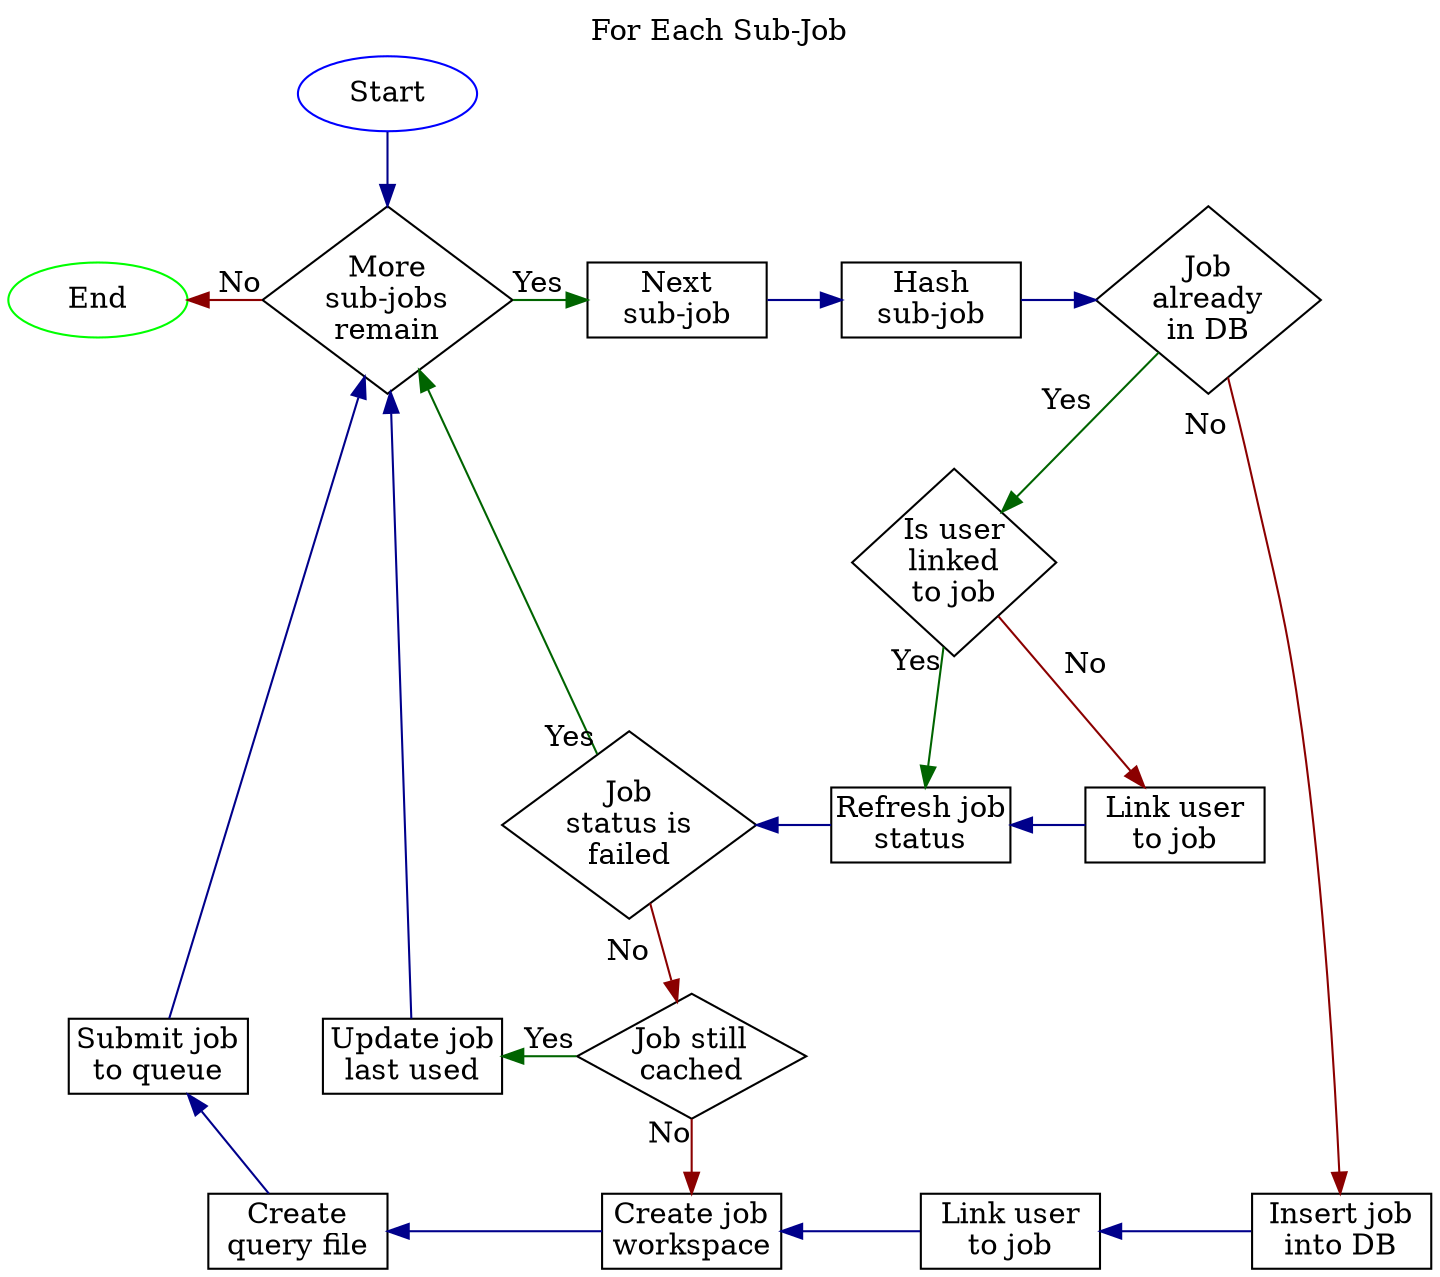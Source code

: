 digraph {
  // splines=ortho
  nodesep=0.5
  node[shape=rect, margin=0, width="1.2"]
  edge[color=darkblue]

  // Nodes
  Start           [shape=oval, color=blue]
  Remaining       [label="More\nsub-jobs\nremain", shape=diamond]
  NextJob         [label="Next\nsub-job"]
  HashJob         [label="Hash\nsub-job"]
  JobInDB         [label="Job\nalready\nin DB", shape=diamond]
  InsertJobIntoDB [label="Insert job\ninto DB"]
  CreateWorkspace [label="Create job\nworkspace"]
  CreateQueryFile [label="Create\nquery file"]
  SubmitToQueue   [label="Submit job\nto queue"]
  UpdateLastUsed  [label="Update job\nlast used"]
  StillCached     [label="Job still\ncached", shape=diamond]
  RefreshStatus   [label="Refresh job\nstatus"]
  StatusFailed    [label="Job\nstatus is\nfailed", shape=diamond]
  LinkUser1       [label="Link user\nto job"]
  LinkUser2       [label="Link user\nto job"]
  IsUserLinked    [label="Is user\nlinked\nto job", shape=diamond]
  End             [shape=oval, color=green]

  //
  // Edges
  //

  Start           -> Remaining
  Remaining       -> NextJob         [taillabel="Yes", color=darkgreen]
  End             -> Remaining       [headlabel="No", color=darkred, dir=back]
  NextJob         -> HashJob
  HashJob         -> JobInDB
  JobInDB         -> IsUserLinked    [taillabel="\nYes       ", color=darkgreen]
  JobInDB         -> InsertJobIntoDB [taillabel="\nNo", color=darkred]
  IsUserLinked    -> LinkUser1       [taillabel="\n       No", color=darkred]
  RefreshStatus   -> IsUserLinked    [headlabel="Yes", color=darkgreen, dir=back]
  CreateWorkspace -> LinkUser2       [dir=back]
  LinkUser2       -> InsertJobIntoDB [dir=back]
  RefreshStatus   -> LinkUser1       [dir=back]
  StatusFailed    -> RefreshStatus   [dir=back]
  StatusFailed    -> Remaining       [taillabel="Yes", color=darkgreen]
  StatusFailed    -> StillCached     [taillabel="\nNo", color=darkred]
  UpdateLastUsed  -> StillCached     [headlabel="Yes", color=darkgreen, dir=back]
  StillCached     -> CreateWorkspace [taillabel="No", color=darkred]
  CreateQueryFile -> CreateWorkspace [dir=back]
  SubmitToQueue   -> CreateQueryFile [dir=back]
  SubmitToQueue   -> Remaining
  UpdateLastUsed  -> Remaining

  //
  // Layout
  //
  {
    rank=same
    Remaining
    End
    NextJob
    HashJob
    JobInDB
  }
  {
    rank=same
    IsUserLinked
  }
  {
    rank=same
    LinkUser1
    StatusFailed
    RefreshStatus
  }
  {
    rank=same
    StillCached
    UpdateLastUsed
    SubmitToQueue
  }
  {
    rank=same
    CreateWorkspace
    CreateQueryFile
    InsertJobIntoDB
    LinkUser2
  }
  {
    edge[style=invis]
    HashJob -> IsUserLinked
    JobInDB -> LinkUser1
  }

  label="For Each Sub-Job"
  labelloc="t"
}